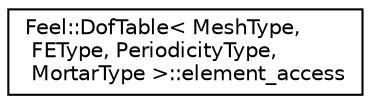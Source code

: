 digraph "Graphical Class Hierarchy"
{
 // LATEX_PDF_SIZE
  edge [fontname="Helvetica",fontsize="10",labelfontname="Helvetica",labelfontsize="10"];
  node [fontname="Helvetica",fontsize="10",shape=record];
  rankdir="LR";
  Node0 [label="Feel::DofTable\< MeshType,\l FEType, PeriodicityType,\l MortarType \>::element_access",height=0.2,width=0.4,color="black", fillcolor="white", style="filled",URL="$structFeel_1_1DofTable_1_1element__access.html",tooltip=" "];
}
